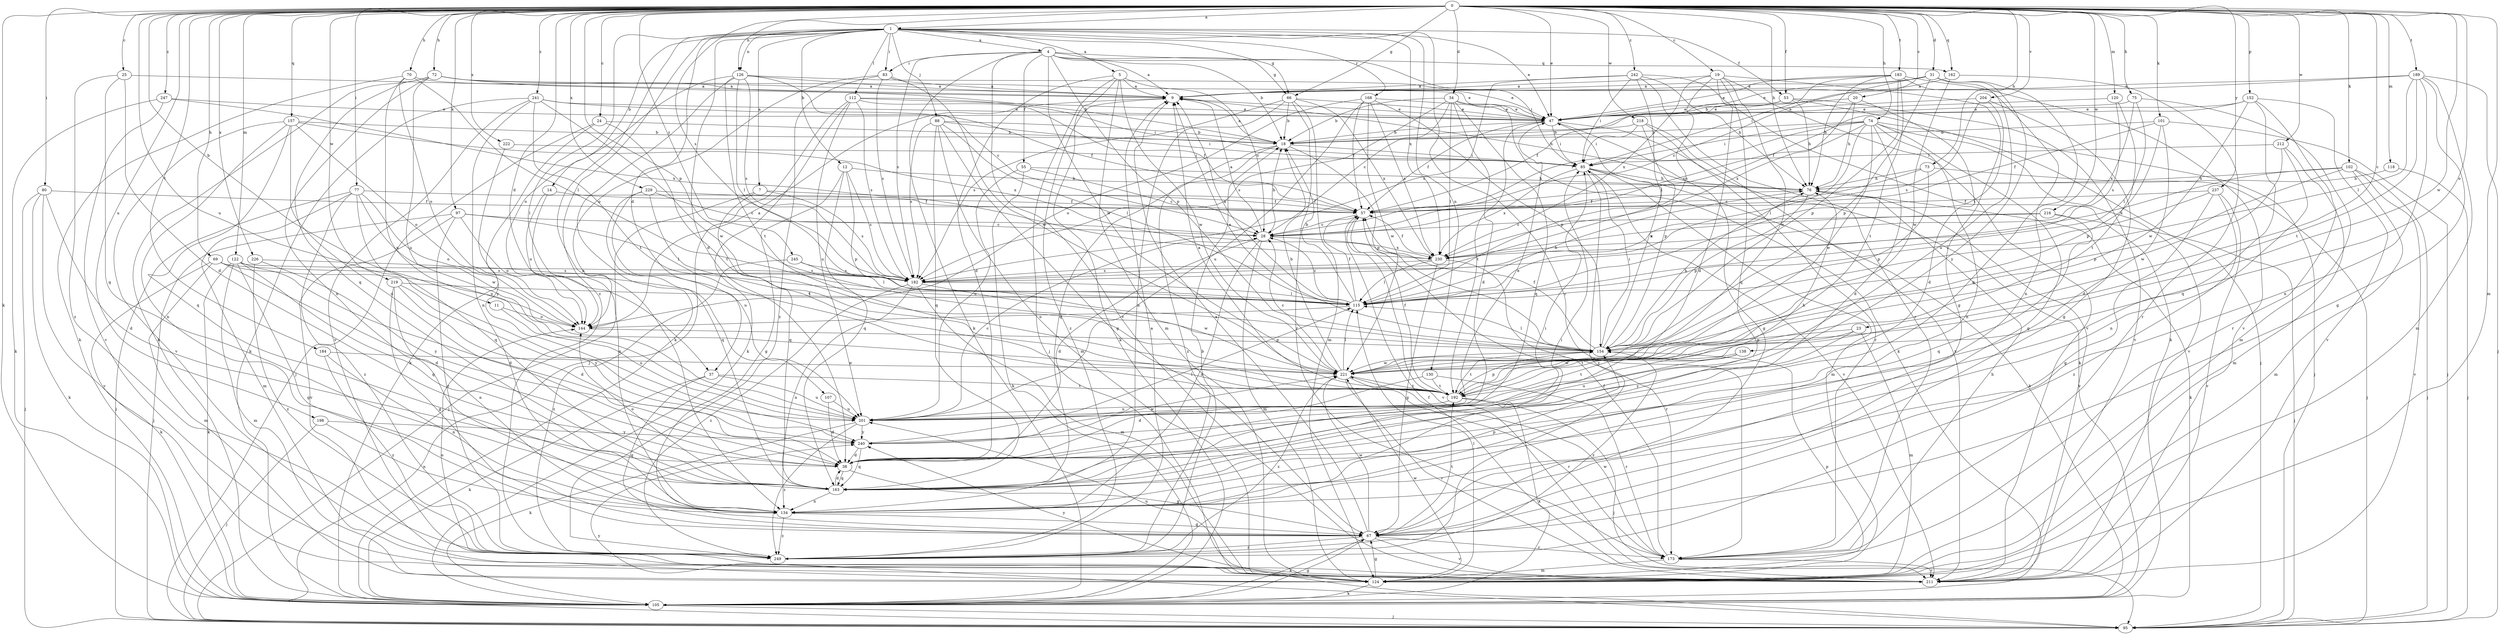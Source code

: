 strict digraph  {
0;
1;
4;
5;
7;
9;
11;
12;
14;
18;
19;
20;
23;
24;
25;
28;
31;
34;
37;
38;
47;
53;
55;
57;
66;
67;
69;
70;
72;
73;
74;
75;
76;
77;
80;
83;
85;
88;
95;
97;
101;
102;
105;
107;
112;
115;
118;
120;
122;
124;
126;
130;
134;
138;
144;
152;
154;
157;
162;
163;
168;
173;
182;
183;
184;
189;
192;
198;
201;
204;
211;
212;
216;
218;
219;
221;
222;
226;
229;
230;
237;
240;
241;
242;
245;
247;
249;
0 -> 1  [label=a];
0 -> 11  [label=b];
0 -> 19  [label=c];
0 -> 20  [label=c];
0 -> 23  [label=c];
0 -> 24  [label=c];
0 -> 25  [label=c];
0 -> 31  [label=d];
0 -> 34  [label=d];
0 -> 37  [label=d];
0 -> 47  [label=e];
0 -> 53  [label=f];
0 -> 66  [label=g];
0 -> 69  [label=h];
0 -> 70  [label=h];
0 -> 72  [label=h];
0 -> 73  [label=h];
0 -> 74  [label=h];
0 -> 75  [label=h];
0 -> 76  [label=h];
0 -> 77  [label=i];
0 -> 80  [label=i];
0 -> 97  [label=k];
0 -> 101  [label=k];
0 -> 102  [label=k];
0 -> 105  [label=k];
0 -> 118  [label=m];
0 -> 120  [label=m];
0 -> 122  [label=m];
0 -> 124  [label=m];
0 -> 126  [label=n];
0 -> 138  [label=o];
0 -> 152  [label=p];
0 -> 154  [label=p];
0 -> 157  [label=q];
0 -> 162  [label=q];
0 -> 182  [label=s];
0 -> 183  [label=t];
0 -> 184  [label=t];
0 -> 189  [label=t];
0 -> 198  [label=u];
0 -> 201  [label=u];
0 -> 204  [label=v];
0 -> 212  [label=w];
0 -> 216  [label=w];
0 -> 218  [label=w];
0 -> 219  [label=w];
0 -> 221  [label=w];
0 -> 222  [label=x];
0 -> 226  [label=x];
0 -> 229  [label=x];
0 -> 237  [label=y];
0 -> 241  [label=z];
0 -> 242  [label=z];
0 -> 245  [label=z];
0 -> 247  [label=z];
1 -> 4  [label=a];
1 -> 5  [label=a];
1 -> 7  [label=a];
1 -> 12  [label=b];
1 -> 14  [label=b];
1 -> 37  [label=d];
1 -> 38  [label=d];
1 -> 47  [label=e];
1 -> 53  [label=f];
1 -> 66  [label=g];
1 -> 83  [label=i];
1 -> 88  [label=j];
1 -> 107  [label=l];
1 -> 112  [label=l];
1 -> 126  [label=n];
1 -> 130  [label=n];
1 -> 134  [label=n];
1 -> 168  [label=r];
1 -> 173  [label=r];
1 -> 230  [label=x];
1 -> 249  [label=z];
4 -> 9  [label=a];
4 -> 18  [label=b];
4 -> 55  [label=f];
4 -> 66  [label=g];
4 -> 83  [label=i];
4 -> 85  [label=i];
4 -> 105  [label=k];
4 -> 154  [label=p];
4 -> 162  [label=q];
4 -> 182  [label=s];
4 -> 211  [label=v];
4 -> 221  [label=w];
5 -> 9  [label=a];
5 -> 28  [label=c];
5 -> 38  [label=d];
5 -> 95  [label=j];
5 -> 105  [label=k];
5 -> 124  [label=m];
5 -> 221  [label=w];
7 -> 57  [label=f];
7 -> 95  [label=j];
7 -> 163  [label=q];
7 -> 182  [label=s];
9 -> 47  [label=e];
9 -> 76  [label=h];
9 -> 249  [label=z];
11 -> 144  [label=o];
11 -> 201  [label=u];
12 -> 67  [label=g];
12 -> 76  [label=h];
12 -> 154  [label=p];
12 -> 163  [label=q];
12 -> 182  [label=s];
14 -> 57  [label=f];
14 -> 134  [label=n];
14 -> 144  [label=o];
18 -> 9  [label=a];
18 -> 85  [label=i];
18 -> 154  [label=p];
18 -> 163  [label=q];
18 -> 249  [label=z];
19 -> 9  [label=a];
19 -> 38  [label=d];
19 -> 67  [label=g];
19 -> 163  [label=q];
19 -> 182  [label=s];
19 -> 211  [label=v];
19 -> 221  [label=w];
19 -> 230  [label=x];
20 -> 38  [label=d];
20 -> 47  [label=e];
20 -> 76  [label=h];
20 -> 230  [label=x];
23 -> 124  [label=m];
23 -> 154  [label=p];
23 -> 192  [label=t];
23 -> 240  [label=y];
24 -> 18  [label=b];
24 -> 95  [label=j];
24 -> 105  [label=k];
24 -> 192  [label=t];
25 -> 9  [label=a];
25 -> 38  [label=d];
25 -> 163  [label=q];
25 -> 249  [label=z];
28 -> 9  [label=a];
28 -> 18  [label=b];
28 -> 38  [label=d];
28 -> 124  [label=m];
28 -> 134  [label=n];
28 -> 230  [label=x];
31 -> 9  [label=a];
31 -> 28  [label=c];
31 -> 47  [label=e];
31 -> 154  [label=p];
31 -> 163  [label=q];
31 -> 201  [label=u];
31 -> 240  [label=y];
34 -> 18  [label=b];
34 -> 28  [label=c];
34 -> 38  [label=d];
34 -> 47  [label=e];
34 -> 105  [label=k];
34 -> 115  [label=l];
34 -> 163  [label=q];
34 -> 182  [label=s];
37 -> 67  [label=g];
37 -> 105  [label=k];
37 -> 192  [label=t];
37 -> 201  [label=u];
38 -> 67  [label=g];
38 -> 163  [label=q];
47 -> 18  [label=b];
47 -> 57  [label=f];
47 -> 67  [label=g];
47 -> 85  [label=i];
47 -> 105  [label=k];
47 -> 192  [label=t];
53 -> 47  [label=e];
53 -> 57  [label=f];
53 -> 76  [label=h];
53 -> 95  [label=j];
53 -> 211  [label=v];
55 -> 28  [label=c];
55 -> 76  [label=h];
55 -> 105  [label=k];
55 -> 201  [label=u];
57 -> 28  [label=c];
57 -> 211  [label=v];
66 -> 18  [label=b];
66 -> 47  [label=e];
66 -> 124  [label=m];
66 -> 134  [label=n];
66 -> 173  [label=r];
66 -> 182  [label=s];
66 -> 230  [label=x];
67 -> 9  [label=a];
67 -> 105  [label=k];
67 -> 173  [label=r];
67 -> 192  [label=t];
67 -> 211  [label=v];
67 -> 221  [label=w];
67 -> 249  [label=z];
69 -> 38  [label=d];
69 -> 105  [label=k];
69 -> 124  [label=m];
69 -> 144  [label=o];
69 -> 182  [label=s];
70 -> 9  [label=a];
70 -> 105  [label=k];
70 -> 115  [label=l];
70 -> 144  [label=o];
70 -> 201  [label=u];
72 -> 9  [label=a];
72 -> 18  [label=b];
72 -> 47  [label=e];
72 -> 105  [label=k];
72 -> 134  [label=n];
72 -> 163  [label=q];
72 -> 201  [label=u];
73 -> 28  [label=c];
73 -> 76  [label=h];
73 -> 95  [label=j];
73 -> 154  [label=p];
74 -> 18  [label=b];
74 -> 28  [label=c];
74 -> 38  [label=d];
74 -> 57  [label=f];
74 -> 67  [label=g];
74 -> 85  [label=i];
74 -> 95  [label=j];
74 -> 115  [label=l];
74 -> 134  [label=n];
74 -> 211  [label=v];
74 -> 221  [label=w];
75 -> 47  [label=e];
75 -> 115  [label=l];
75 -> 124  [label=m];
75 -> 230  [label=x];
76 -> 57  [label=f];
76 -> 105  [label=k];
76 -> 154  [label=p];
76 -> 211  [label=v];
77 -> 57  [label=f];
77 -> 95  [label=j];
77 -> 124  [label=m];
77 -> 144  [label=o];
77 -> 163  [label=q];
77 -> 221  [label=w];
77 -> 249  [label=z];
80 -> 38  [label=d];
80 -> 57  [label=f];
80 -> 95  [label=j];
80 -> 105  [label=k];
80 -> 211  [label=v];
83 -> 9  [label=a];
83 -> 144  [label=o];
83 -> 182  [label=s];
83 -> 221  [label=w];
83 -> 249  [label=z];
85 -> 76  [label=h];
85 -> 105  [label=k];
85 -> 124  [label=m];
85 -> 211  [label=v];
85 -> 230  [label=x];
85 -> 249  [label=z];
88 -> 18  [label=b];
88 -> 67  [label=g];
88 -> 85  [label=i];
88 -> 115  [label=l];
88 -> 124  [label=m];
88 -> 163  [label=q];
88 -> 182  [label=s];
95 -> 240  [label=y];
97 -> 28  [label=c];
97 -> 95  [label=j];
97 -> 115  [label=l];
97 -> 144  [label=o];
97 -> 211  [label=v];
97 -> 249  [label=z];
101 -> 18  [label=b];
101 -> 38  [label=d];
101 -> 57  [label=f];
101 -> 95  [label=j];
101 -> 154  [label=p];
102 -> 76  [label=h];
102 -> 95  [label=j];
102 -> 124  [label=m];
102 -> 154  [label=p];
102 -> 211  [label=v];
102 -> 230  [label=x];
105 -> 67  [label=g];
105 -> 95  [label=j];
107 -> 38  [label=d];
107 -> 201  [label=u];
112 -> 47  [label=e];
112 -> 57  [label=f];
112 -> 85  [label=i];
112 -> 95  [label=j];
112 -> 105  [label=k];
112 -> 182  [label=s];
112 -> 201  [label=u];
115 -> 9  [label=a];
115 -> 18  [label=b];
115 -> 28  [label=c];
115 -> 57  [label=f];
115 -> 76  [label=h];
115 -> 144  [label=o];
118 -> 76  [label=h];
118 -> 95  [label=j];
120 -> 47  [label=e];
120 -> 182  [label=s];
120 -> 192  [label=t];
122 -> 38  [label=d];
122 -> 67  [label=g];
122 -> 105  [label=k];
122 -> 124  [label=m];
122 -> 163  [label=q];
122 -> 182  [label=s];
124 -> 67  [label=g];
124 -> 105  [label=k];
124 -> 115  [label=l];
124 -> 154  [label=p];
124 -> 201  [label=u];
124 -> 221  [label=w];
124 -> 240  [label=y];
126 -> 9  [label=a];
126 -> 28  [label=c];
126 -> 47  [label=e];
126 -> 105  [label=k];
126 -> 115  [label=l];
126 -> 144  [label=o];
126 -> 182  [label=s];
126 -> 192  [label=t];
130 -> 38  [label=d];
130 -> 173  [label=r];
130 -> 192  [label=t];
134 -> 67  [label=g];
134 -> 85  [label=i];
134 -> 154  [label=p];
134 -> 249  [label=z];
138 -> 192  [label=t];
138 -> 201  [label=u];
138 -> 221  [label=w];
144 -> 9  [label=a];
144 -> 154  [label=p];
152 -> 47  [label=e];
152 -> 57  [label=f];
152 -> 163  [label=q];
152 -> 173  [label=r];
152 -> 211  [label=v];
152 -> 221  [label=w];
154 -> 9  [label=a];
154 -> 47  [label=e];
154 -> 57  [label=f];
154 -> 76  [label=h];
154 -> 85  [label=i];
154 -> 115  [label=l];
154 -> 192  [label=t];
154 -> 221  [label=w];
154 -> 249  [label=z];
157 -> 18  [label=b];
157 -> 38  [label=d];
157 -> 134  [label=n];
157 -> 144  [label=o];
157 -> 163  [label=q];
157 -> 211  [label=v];
157 -> 230  [label=x];
162 -> 9  [label=a];
162 -> 173  [label=r];
162 -> 221  [label=w];
163 -> 38  [label=d];
163 -> 85  [label=i];
163 -> 134  [label=n];
163 -> 144  [label=o];
168 -> 47  [label=e];
168 -> 57  [label=f];
168 -> 144  [label=o];
168 -> 154  [label=p];
168 -> 201  [label=u];
168 -> 221  [label=w];
168 -> 230  [label=x];
173 -> 57  [label=f];
173 -> 76  [label=h];
173 -> 124  [label=m];
173 -> 211  [label=v];
173 -> 221  [label=w];
182 -> 115  [label=l];
182 -> 124  [label=m];
182 -> 134  [label=n];
182 -> 221  [label=w];
182 -> 249  [label=z];
183 -> 9  [label=a];
183 -> 47  [label=e];
183 -> 76  [label=h];
183 -> 85  [label=i];
183 -> 134  [label=n];
183 -> 154  [label=p];
183 -> 192  [label=t];
183 -> 211  [label=v];
184 -> 134  [label=n];
184 -> 221  [label=w];
184 -> 249  [label=z];
189 -> 9  [label=a];
189 -> 18  [label=b];
189 -> 67  [label=g];
189 -> 95  [label=j];
189 -> 115  [label=l];
189 -> 124  [label=m];
189 -> 134  [label=n];
189 -> 192  [label=t];
192 -> 9  [label=a];
192 -> 57  [label=f];
192 -> 95  [label=j];
192 -> 105  [label=k];
192 -> 154  [label=p];
192 -> 201  [label=u];
198 -> 95  [label=j];
198 -> 134  [label=n];
198 -> 240  [label=y];
201 -> 28  [label=c];
201 -> 47  [label=e];
201 -> 76  [label=h];
201 -> 105  [label=k];
201 -> 240  [label=y];
201 -> 249  [label=z];
204 -> 47  [label=e];
204 -> 67  [label=g];
204 -> 115  [label=l];
204 -> 182  [label=s];
211 -> 57  [label=f];
211 -> 144  [label=o];
212 -> 85  [label=i];
212 -> 124  [label=m];
212 -> 134  [label=n];
212 -> 221  [label=w];
216 -> 28  [label=c];
216 -> 95  [label=j];
216 -> 163  [label=q];
216 -> 230  [label=x];
218 -> 18  [label=b];
218 -> 85  [label=i];
218 -> 154  [label=p];
218 -> 173  [label=r];
218 -> 211  [label=v];
219 -> 38  [label=d];
219 -> 67  [label=g];
219 -> 115  [label=l];
219 -> 134  [label=n];
219 -> 240  [label=y];
221 -> 18  [label=b];
221 -> 28  [label=c];
221 -> 115  [label=l];
221 -> 173  [label=r];
221 -> 192  [label=t];
221 -> 211  [label=v];
221 -> 249  [label=z];
222 -> 85  [label=i];
222 -> 240  [label=y];
226 -> 182  [label=s];
226 -> 240  [label=y];
226 -> 249  [label=z];
229 -> 28  [label=c];
229 -> 57  [label=f];
229 -> 163  [label=q];
229 -> 192  [label=t];
229 -> 201  [label=u];
230 -> 57  [label=f];
230 -> 67  [label=g];
230 -> 115  [label=l];
230 -> 173  [label=r];
230 -> 182  [label=s];
237 -> 57  [label=f];
237 -> 67  [label=g];
237 -> 115  [label=l];
237 -> 211  [label=v];
237 -> 249  [label=z];
240 -> 38  [label=d];
240 -> 115  [label=l];
240 -> 163  [label=q];
240 -> 221  [label=w];
241 -> 47  [label=e];
241 -> 57  [label=f];
241 -> 105  [label=k];
241 -> 134  [label=n];
241 -> 192  [label=t];
241 -> 211  [label=v];
241 -> 221  [label=w];
242 -> 9  [label=a];
242 -> 76  [label=h];
242 -> 85  [label=i];
242 -> 105  [label=k];
242 -> 115  [label=l];
242 -> 173  [label=r];
242 -> 182  [label=s];
245 -> 115  [label=l];
245 -> 182  [label=s];
245 -> 249  [label=z];
247 -> 47  [label=e];
247 -> 105  [label=k];
247 -> 211  [label=v];
247 -> 230  [label=x];
249 -> 9  [label=a];
249 -> 18  [label=b];
}
